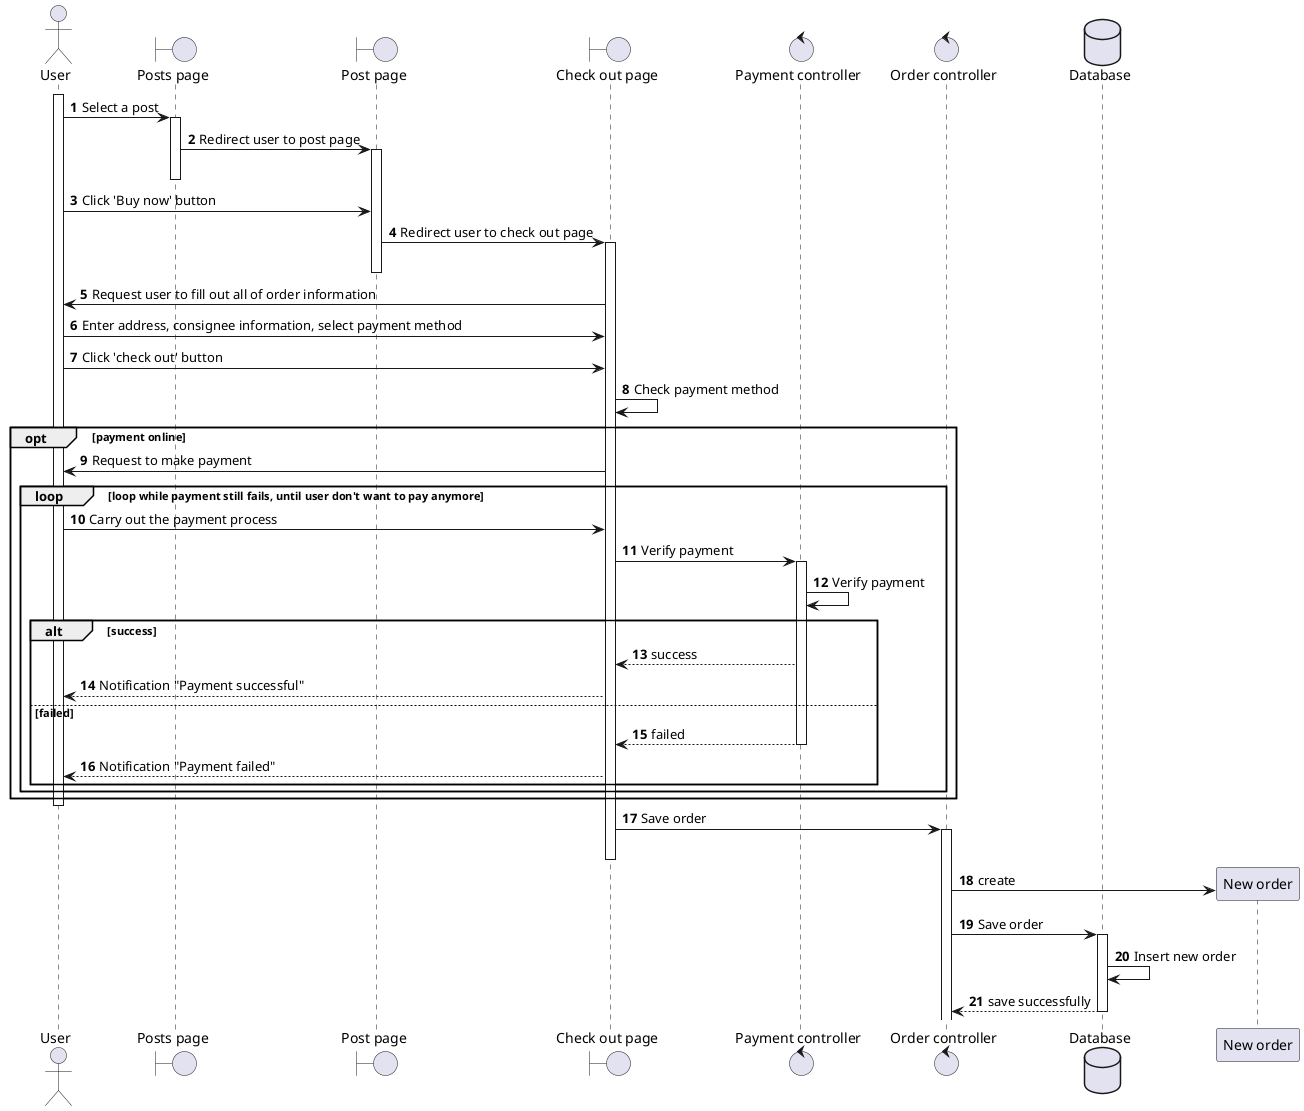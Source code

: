 @startuml
autonumber
actor "User" as User
boundary "Posts page" as PostsP
boundary "Post page" as PostP
boundary "Check out page" as CheckoutP
control "Payment controller" as PaymentCtl
control "Order controller" as OrderCtl
database "Database" as DB

activate User
User -> PostsP ++: Select a post
PostsP -> PostP ++: Redirect user to post page
PostsP --
User -> PostP: Click 'Buy now' button
PostP -> CheckoutP++: Redirect user to check out page
PostP--
CheckoutP -> User : Request user to fill out all of order information
User -> CheckoutP: Enter address, consignee information, select payment method
User -> CheckoutP : Click 'check out' button
CheckoutP -> CheckoutP : Check payment method

opt payment online
   CheckoutP -> User: Request to make payment
   loop loop while payment still fails, until user don't want to pay anymore
      User -> CheckoutP: Carry out the payment process
      CheckoutP -> PaymentCtl ++: Verify payment
      PaymentCtl -> PaymentCtl: Verify payment
      alt success
         PaymentCtl --> CheckoutP: success
         CheckoutP --> User: Notification "Payment successful"
      else failed
         PaymentCtl --> CheckoutP  --: failed
         CheckoutP --> User : Notification "Payment failed"     
      end
   end
end
User--
CheckoutP -> OrderCtl ++: Save order
CheckoutP--
OrderCtl -> "New order" **: create
OrderCtl -> DB ++: Save order
DB -> DB : Insert new order
DB --> OrderCtl --: save successfully
@enduml